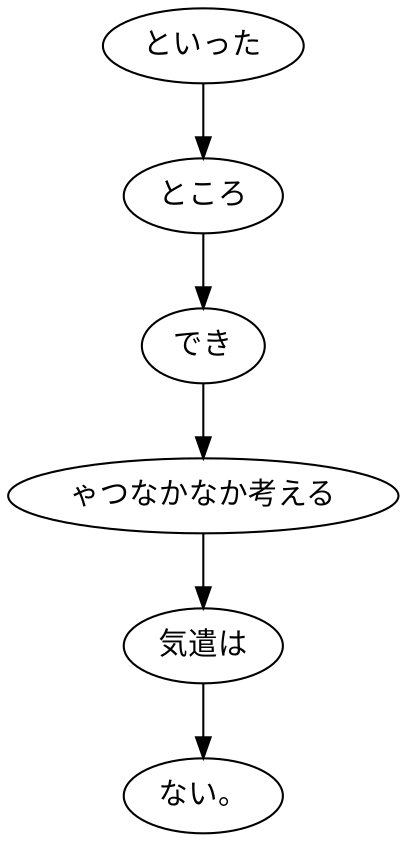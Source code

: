digraph graph4206 {
	node0 [label="といった"];
	node1 [label="ところ"];
	node2 [label="でき"];
	node3 [label="ゃつなかなか考える"];
	node4 [label="気遣は"];
	node5 [label="ない。"];
	node0 -> node1;
	node1 -> node2;
	node2 -> node3;
	node3 -> node4;
	node4 -> node5;
}
